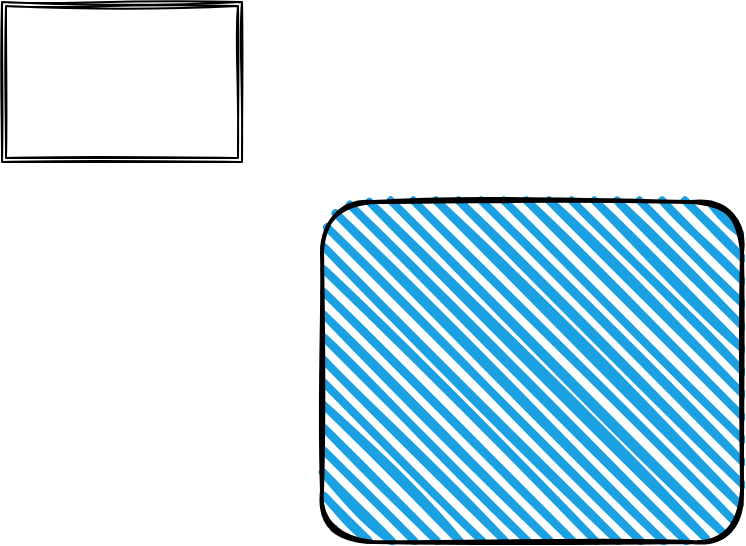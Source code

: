 <mxfile version="15.1.4" type="github">
  <diagram id="C5RBs43oDa-KdzZeNtuy" name="Page-1">
    <mxGraphModel dx="1298" dy="834" grid="1" gridSize="10" guides="1" tooltips="1" connect="1" arrows="1" fold="1" page="1" pageScale="1" pageWidth="827" pageHeight="1169" math="0" shadow="0">
      <root>
        <mxCell id="WIyWlLk6GJQsqaUBKTNV-0" />
        <mxCell id="WIyWlLk6GJQsqaUBKTNV-1" parent="WIyWlLk6GJQsqaUBKTNV-0" />
        <mxCell id="CN6VlHryC-8SpS2NUB5w-13" value="" style="rounded=1;whiteSpace=wrap;html=1;strokeWidth=2;fillWeight=4;hachureGap=8;hachureAngle=45;fillColor=#1ba1e2;sketch=1;fontFamily=Comic Sans MS;shadow=0;" vertex="1" parent="WIyWlLk6GJQsqaUBKTNV-1">
          <mxGeometry x="280" y="210" width="210" height="170" as="geometry" />
        </mxCell>
        <mxCell id="CN6VlHryC-8SpS2NUB5w-14" value="" style="shape=ext;double=1;rounded=0;whiteSpace=wrap;html=1;shadow=0;sketch=1;fontFamily=Comic Sans MS;gradientColor=#ffffff;gradientDirection=east;" vertex="1" parent="WIyWlLk6GJQsqaUBKTNV-1">
          <mxGeometry x="120" y="110" width="120" height="80" as="geometry" />
        </mxCell>
      </root>
    </mxGraphModel>
  </diagram>
</mxfile>
